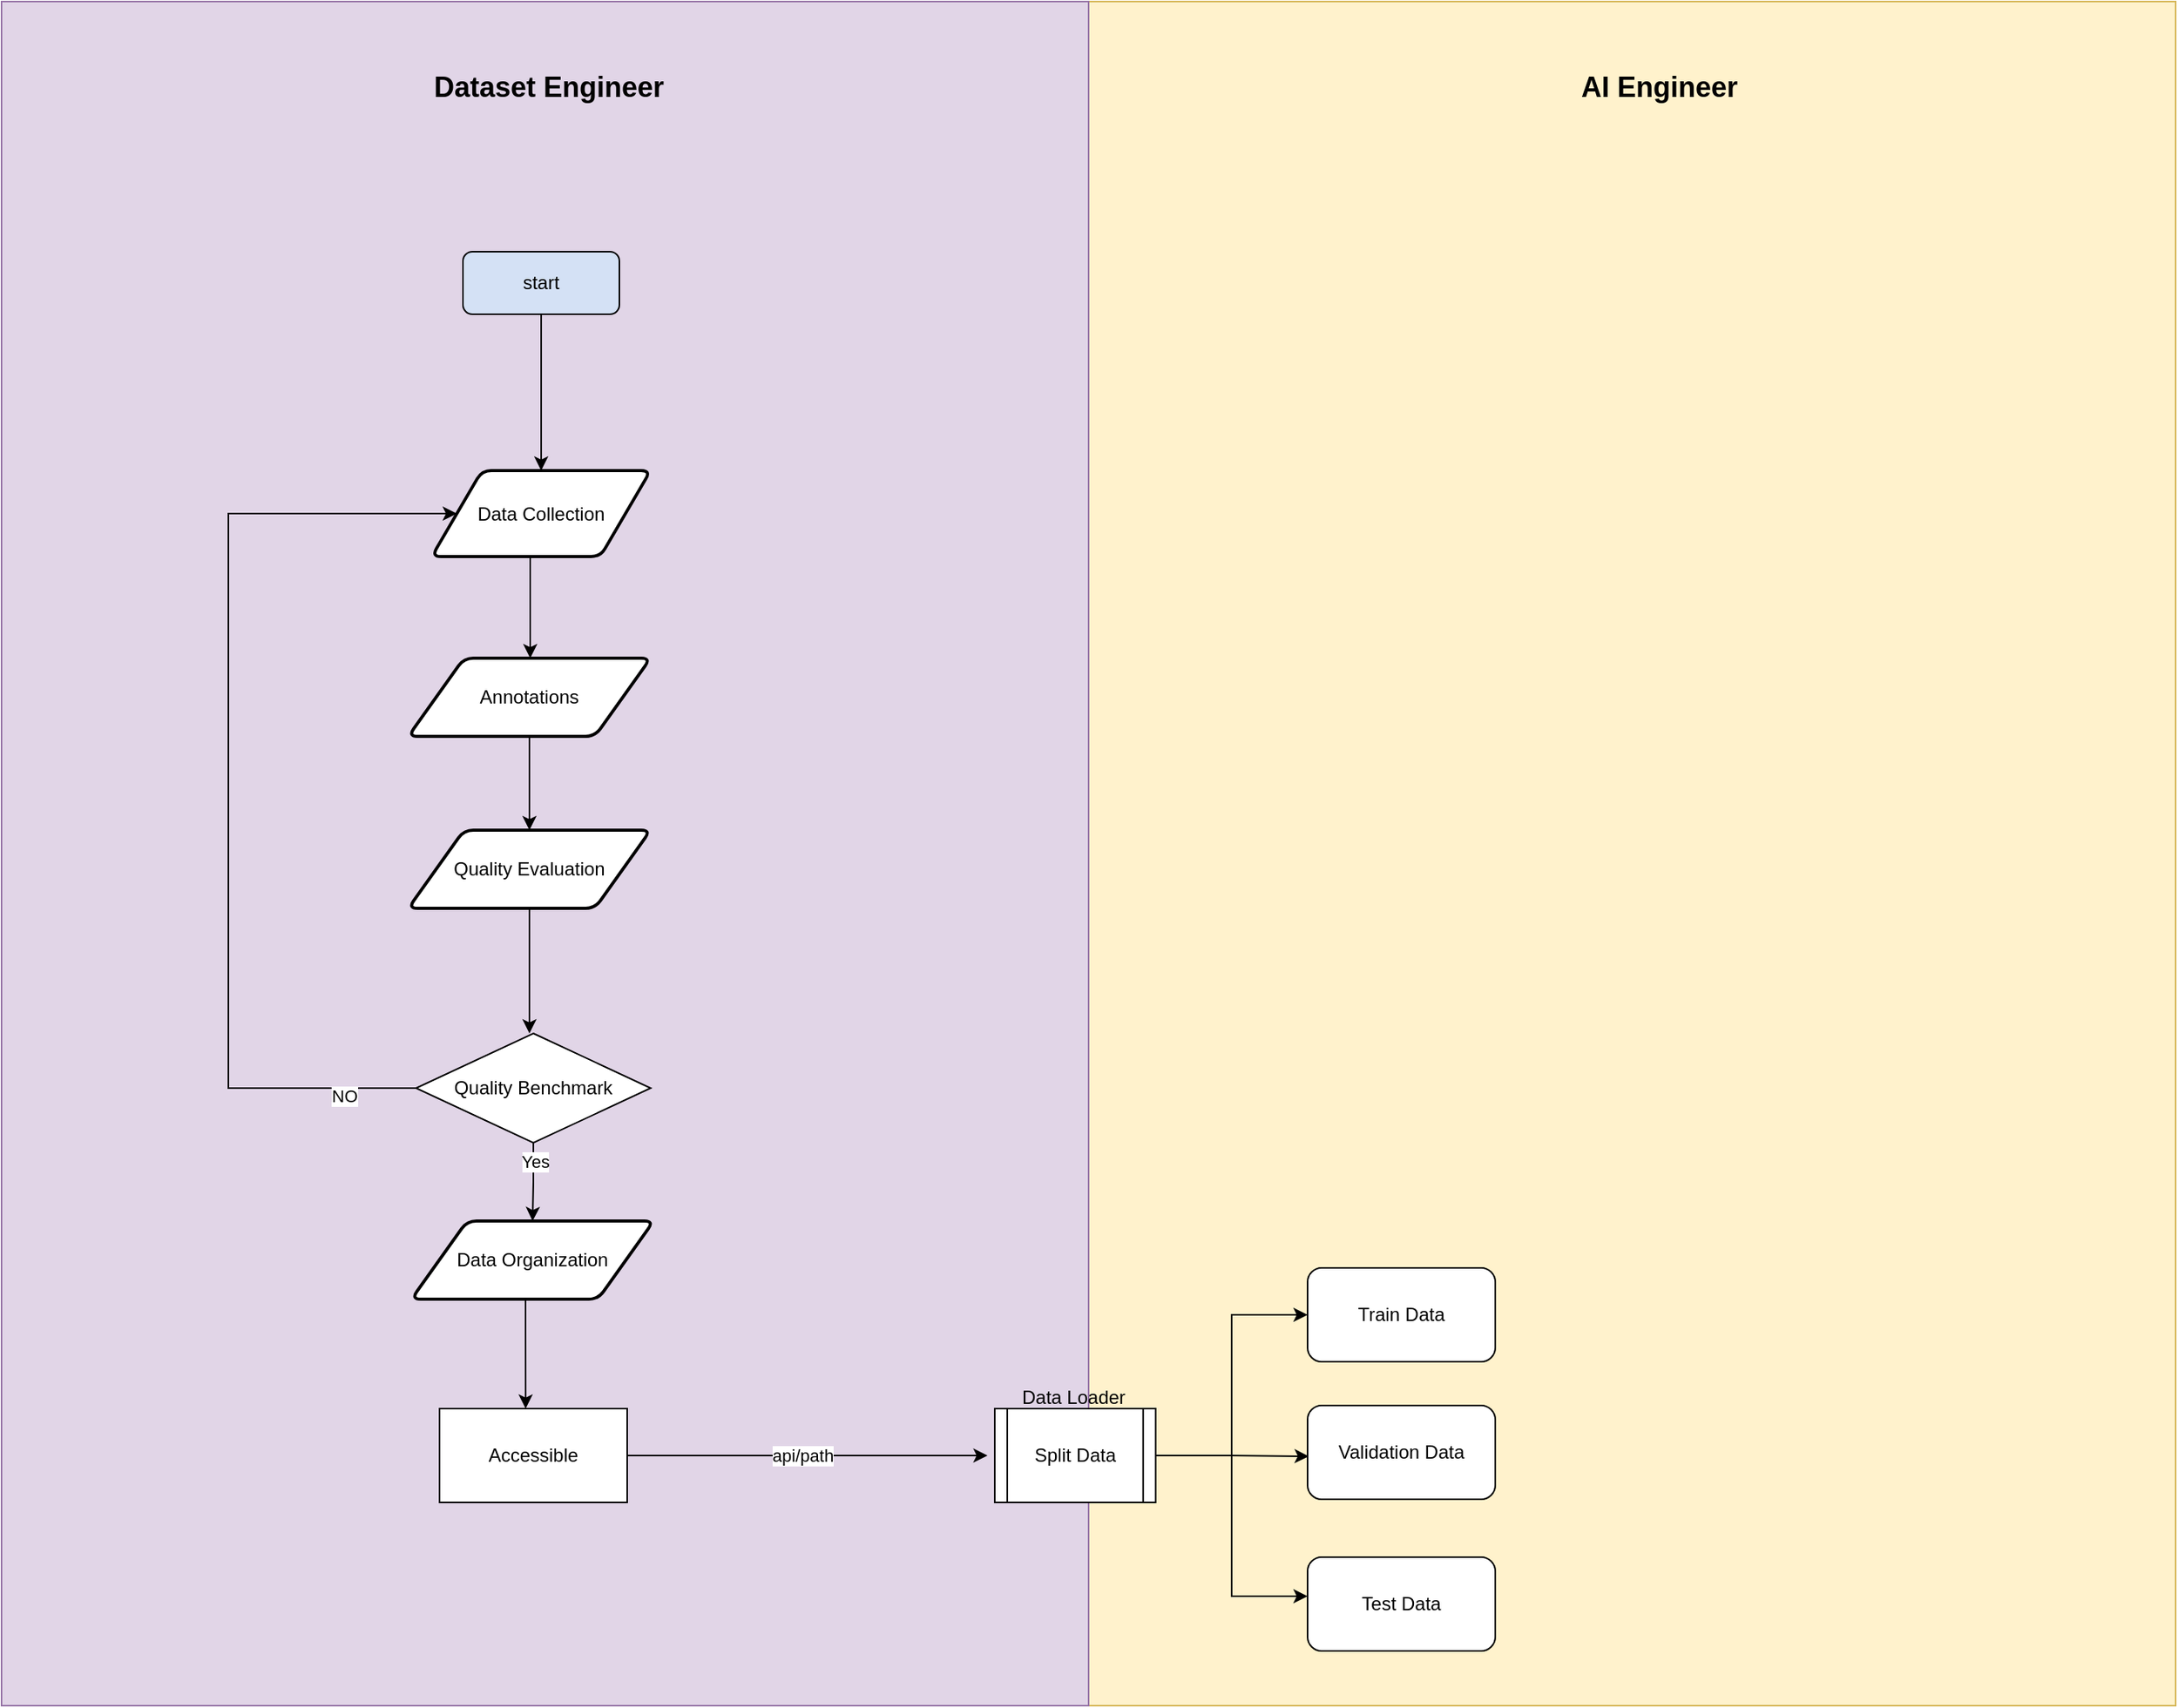 <mxfile version="24.5.2" type="github">
  <diagram name="Page-1" id="hBm8KMiVilVGEOEiBcfj">
    <mxGraphModel dx="2453" dy="2608" grid="1" gridSize="10" guides="1" tooltips="1" connect="1" arrows="1" fold="1" page="1" pageScale="1" pageWidth="850" pageHeight="1100" math="0" shadow="0">
      <root>
        <mxCell id="0" />
        <mxCell id="1" parent="0" />
        <mxCell id="kF4V4foGHVm9SK2cLYwq-50" value="&lt;div&gt;&lt;br&gt;&lt;/div&gt;&lt;div&gt;&lt;br&gt;&lt;/div&gt;" style="rounded=0;whiteSpace=wrap;html=1;fillColor=#fff2cc;strokeColor=#d6b656;" vertex="1" parent="1">
          <mxGeometry x="-70" y="-20" width="695" height="1090" as="geometry" />
        </mxCell>
        <mxCell id="kF4V4foGHVm9SK2cLYwq-48" value="" style="rounded=0;whiteSpace=wrap;html=1;fillColor=#e1d5e7;strokeColor=#9673a6;" vertex="1" parent="1">
          <mxGeometry x="-765" y="-20" width="695" height="1090" as="geometry" />
        </mxCell>
        <mxCell id="kF4V4foGHVm9SK2cLYwq-44" style="edgeStyle=orthogonalEdgeStyle;rounded=0;orthogonalLoop=1;jettySize=auto;html=1;exitX=1;exitY=0.5;exitDx=0;exitDy=0;entryX=0;entryY=0.5;entryDx=0;entryDy=0;" edge="1" parent="1" source="kF4V4foGHVm9SK2cLYwq-4" target="kF4V4foGHVm9SK2cLYwq-41">
          <mxGeometry relative="1" as="geometry" />
        </mxCell>
        <mxCell id="kF4V4foGHVm9SK2cLYwq-4" value="Split Data" style="shape=process;whiteSpace=wrap;html=1;backgroundOutline=1;size=0.077;" vertex="1" parent="1">
          <mxGeometry x="-130" y="880" width="102.86" height="60" as="geometry" />
        </mxCell>
        <mxCell id="kF4V4foGHVm9SK2cLYwq-20" style="edgeStyle=orthogonalEdgeStyle;rounded=0;orthogonalLoop=1;jettySize=auto;html=1;exitX=0.5;exitY=1;exitDx=0;exitDy=0;entryX=0.5;entryY=0;entryDx=0;entryDy=0;" edge="1" parent="1" source="kF4V4foGHVm9SK2cLYwq-15" target="kF4V4foGHVm9SK2cLYwq-16">
          <mxGeometry relative="1" as="geometry" />
        </mxCell>
        <mxCell id="kF4V4foGHVm9SK2cLYwq-15" value="start" style="rounded=1;whiteSpace=wrap;html=1;fillColor=#D4E1F5;" vertex="1" parent="1">
          <mxGeometry x="-470" y="140" width="100" height="40" as="geometry" />
        </mxCell>
        <mxCell id="kF4V4foGHVm9SK2cLYwq-25" value="" style="edgeStyle=orthogonalEdgeStyle;rounded=0;orthogonalLoop=1;jettySize=auto;html=1;" edge="1" parent="1" source="kF4V4foGHVm9SK2cLYwq-16" target="kF4V4foGHVm9SK2cLYwq-17">
          <mxGeometry relative="1" as="geometry">
            <Array as="points">
              <mxPoint x="-427" y="351" />
              <mxPoint x="-427" y="351" />
            </Array>
          </mxGeometry>
        </mxCell>
        <mxCell id="kF4V4foGHVm9SK2cLYwq-16" value="Data Collection" style="shape=parallelogram;html=1;strokeWidth=2;perimeter=parallelogramPerimeter;whiteSpace=wrap;rounded=1;arcSize=12;size=0.23;" vertex="1" parent="1">
          <mxGeometry x="-490" y="280" width="140" height="55" as="geometry" />
        </mxCell>
        <mxCell id="kF4V4foGHVm9SK2cLYwq-23" value="" style="edgeStyle=orthogonalEdgeStyle;rounded=0;orthogonalLoop=1;jettySize=auto;html=1;" edge="1" parent="1" source="kF4V4foGHVm9SK2cLYwq-17" target="kF4V4foGHVm9SK2cLYwq-18">
          <mxGeometry relative="1" as="geometry" />
        </mxCell>
        <mxCell id="kF4V4foGHVm9SK2cLYwq-17" value="Annotations" style="shape=parallelogram;html=1;strokeWidth=2;perimeter=parallelogramPerimeter;whiteSpace=wrap;rounded=1;arcSize=12;size=0.23;" vertex="1" parent="1">
          <mxGeometry x="-505" y="400" width="155" height="50" as="geometry" />
        </mxCell>
        <mxCell id="kF4V4foGHVm9SK2cLYwq-26" value="" style="edgeStyle=orthogonalEdgeStyle;rounded=0;orthogonalLoop=1;jettySize=auto;html=1;" edge="1" parent="1" source="kF4V4foGHVm9SK2cLYwq-18">
          <mxGeometry relative="1" as="geometry">
            <mxPoint x="-427.5" y="640" as="targetPoint" />
          </mxGeometry>
        </mxCell>
        <mxCell id="kF4V4foGHVm9SK2cLYwq-18" value="Quality Evaluation" style="shape=parallelogram;html=1;strokeWidth=2;perimeter=parallelogramPerimeter;whiteSpace=wrap;rounded=1;arcSize=12;size=0.23;" vertex="1" parent="1">
          <mxGeometry x="-505" y="510" width="155" height="50" as="geometry" />
        </mxCell>
        <mxCell id="kF4V4foGHVm9SK2cLYwq-28" style="edgeStyle=orthogonalEdgeStyle;rounded=0;orthogonalLoop=1;jettySize=auto;html=1;exitX=0;exitY=0.5;exitDx=0;exitDy=0;entryX=0;entryY=0.5;entryDx=0;entryDy=0;" edge="1" parent="1" source="kF4V4foGHVm9SK2cLYwq-27" target="kF4V4foGHVm9SK2cLYwq-16">
          <mxGeometry relative="1" as="geometry">
            <Array as="points">
              <mxPoint x="-620" y="675" />
              <mxPoint x="-620" y="307" />
            </Array>
          </mxGeometry>
        </mxCell>
        <mxCell id="kF4V4foGHVm9SK2cLYwq-33" value="NO" style="edgeLabel;html=1;align=center;verticalAlign=middle;resizable=0;points=[];" vertex="1" connectable="0" parent="kF4V4foGHVm9SK2cLYwq-28">
          <mxGeometry x="-0.854" y="5" relative="1" as="geometry">
            <mxPoint as="offset" />
          </mxGeometry>
        </mxCell>
        <mxCell id="kF4V4foGHVm9SK2cLYwq-31" value="" style="edgeStyle=orthogonalEdgeStyle;rounded=0;orthogonalLoop=1;jettySize=auto;html=1;" edge="1" parent="1" source="kF4V4foGHVm9SK2cLYwq-27" target="kF4V4foGHVm9SK2cLYwq-29">
          <mxGeometry relative="1" as="geometry" />
        </mxCell>
        <mxCell id="kF4V4foGHVm9SK2cLYwq-34" value="Yes" style="edgeLabel;html=1;align=center;verticalAlign=middle;resizable=0;points=[];" vertex="1" connectable="0" parent="kF4V4foGHVm9SK2cLYwq-31">
          <mxGeometry x="-0.535" y="1" relative="1" as="geometry">
            <mxPoint as="offset" />
          </mxGeometry>
        </mxCell>
        <mxCell id="kF4V4foGHVm9SK2cLYwq-27" value="Quality Benchmark" style="rhombus;whiteSpace=wrap;html=1;" vertex="1" parent="1">
          <mxGeometry x="-500" y="640" width="150" height="70" as="geometry" />
        </mxCell>
        <mxCell id="kF4V4foGHVm9SK2cLYwq-32" value="" style="edgeStyle=orthogonalEdgeStyle;rounded=0;orthogonalLoop=1;jettySize=auto;html=1;" edge="1" parent="1" source="kF4V4foGHVm9SK2cLYwq-29">
          <mxGeometry relative="1" as="geometry">
            <mxPoint x="-429.923" y="880" as="targetPoint" />
            <Array as="points">
              <mxPoint x="-430" y="830" />
              <mxPoint x="-430" y="830" />
            </Array>
          </mxGeometry>
        </mxCell>
        <mxCell id="kF4V4foGHVm9SK2cLYwq-29" value="Data Organization" style="shape=parallelogram;html=1;strokeWidth=2;perimeter=parallelogramPerimeter;whiteSpace=wrap;rounded=1;arcSize=12;size=0.23;" vertex="1" parent="1">
          <mxGeometry x="-503" y="760" width="155" height="50" as="geometry" />
        </mxCell>
        <mxCell id="kF4V4foGHVm9SK2cLYwq-36" value="Accessible" style="rounded=0;whiteSpace=wrap;html=1;" vertex="1" parent="1">
          <mxGeometry x="-485" y="880" width="120" height="60" as="geometry" />
        </mxCell>
        <mxCell id="kF4V4foGHVm9SK2cLYwq-38" style="edgeStyle=orthogonalEdgeStyle;rounded=0;orthogonalLoop=1;jettySize=auto;html=1;exitX=1;exitY=0.5;exitDx=0;exitDy=0;entryX=-0.045;entryY=0.5;entryDx=0;entryDy=0;entryPerimeter=0;" edge="1" parent="1" source="kF4V4foGHVm9SK2cLYwq-36" target="kF4V4foGHVm9SK2cLYwq-4">
          <mxGeometry relative="1" as="geometry" />
        </mxCell>
        <mxCell id="kF4V4foGHVm9SK2cLYwq-39" value="api/path" style="edgeLabel;html=1;align=center;verticalAlign=middle;resizable=0;points=[];" vertex="1" connectable="0" parent="kF4V4foGHVm9SK2cLYwq-38">
          <mxGeometry x="-0.032" relative="1" as="geometry">
            <mxPoint as="offset" />
          </mxGeometry>
        </mxCell>
        <mxCell id="kF4V4foGHVm9SK2cLYwq-40" value="Data Loader" style="text;html=1;align=center;verticalAlign=middle;resizable=0;points=[];autosize=1;strokeColor=none;fillColor=none;" vertex="1" parent="1">
          <mxGeometry x="-125" y="858" width="90" height="30" as="geometry" />
        </mxCell>
        <mxCell id="kF4V4foGHVm9SK2cLYwq-41" value="Train Data" style="rounded=1;whiteSpace=wrap;html=1;" vertex="1" parent="1">
          <mxGeometry x="70" y="790" width="120" height="60" as="geometry" />
        </mxCell>
        <mxCell id="kF4V4foGHVm9SK2cLYwq-42" value="Validation Data" style="rounded=1;whiteSpace=wrap;html=1;" vertex="1" parent="1">
          <mxGeometry x="70" y="878" width="120" height="60" as="geometry" />
        </mxCell>
        <mxCell id="kF4V4foGHVm9SK2cLYwq-43" value="Test Data" style="rounded=1;whiteSpace=wrap;html=1;" vertex="1" parent="1">
          <mxGeometry x="70" y="975" width="120" height="60" as="geometry" />
        </mxCell>
        <mxCell id="kF4V4foGHVm9SK2cLYwq-45" style="edgeStyle=orthogonalEdgeStyle;rounded=0;orthogonalLoop=1;jettySize=auto;html=1;exitX=1;exitY=0.5;exitDx=0;exitDy=0;entryX=0.006;entryY=0.542;entryDx=0;entryDy=0;entryPerimeter=0;" edge="1" parent="1" source="kF4V4foGHVm9SK2cLYwq-4" target="kF4V4foGHVm9SK2cLYwq-42">
          <mxGeometry relative="1" as="geometry" />
        </mxCell>
        <mxCell id="kF4V4foGHVm9SK2cLYwq-46" style="edgeStyle=orthogonalEdgeStyle;rounded=0;orthogonalLoop=1;jettySize=auto;html=1;exitX=1;exitY=0.5;exitDx=0;exitDy=0;entryX=0;entryY=0.417;entryDx=0;entryDy=0;entryPerimeter=0;" edge="1" parent="1" source="kF4V4foGHVm9SK2cLYwq-4" target="kF4V4foGHVm9SK2cLYwq-43">
          <mxGeometry relative="1" as="geometry" />
        </mxCell>
        <mxCell id="kF4V4foGHVm9SK2cLYwq-49" value="&lt;b&gt;&lt;font style=&quot;font-size: 18px;&quot;&gt;Dataset Engineer&lt;/font&gt;&lt;/b&gt;" style="text;html=1;align=center;verticalAlign=middle;whiteSpace=wrap;rounded=0;" vertex="1" parent="1">
          <mxGeometry x="-520" y="20" width="210" height="30" as="geometry" />
        </mxCell>
        <mxCell id="kF4V4foGHVm9SK2cLYwq-51" value="&lt;b&gt;&lt;font style=&quot;font-size: 18px;&quot;&gt;AI Engineer&lt;/font&gt;&lt;/b&gt;" style="text;html=1;align=center;verticalAlign=middle;whiteSpace=wrap;rounded=0;" vertex="1" parent="1">
          <mxGeometry x="190" y="20" width="210" height="30" as="geometry" />
        </mxCell>
      </root>
    </mxGraphModel>
  </diagram>
</mxfile>
